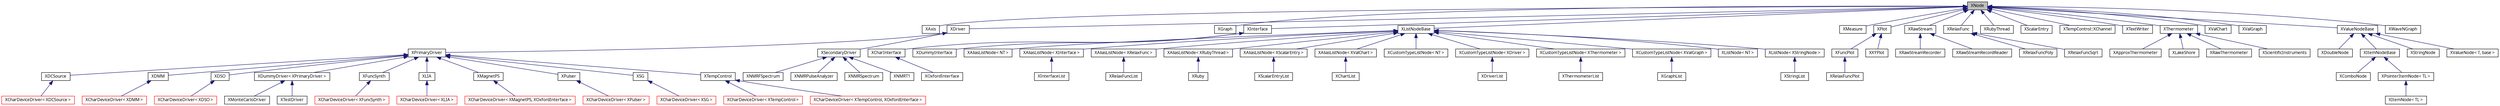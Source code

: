 digraph G
{
  edge [fontname="FreeSans.ttf",fontsize=10,labelfontname="FreeSans.ttf",labelfontsize=10];
  node [fontname="FreeSans.ttf",fontsize=10,shape=record];
  Node1 [label="XNode",height=0.2,width=0.4,color="black", fillcolor="grey75", style="filled" fontcolor="black"];
  Node1 -> Node2 [dir=back,color="midnightblue",fontsize=10,style="solid",fontname="FreeSans.ttf"];
  Node2 [label="XAxis",height=0.2,width=0.4,color="black", fillcolor="white", style="filled",URL="$class_x_axis.html"];
  Node1 -> Node3 [dir=back,color="midnightblue",fontsize=10,style="solid",fontname="FreeSans.ttf"];
  Node3 [label="XDriver",height=0.2,width=0.4,color="black", fillcolor="white", style="filled",URL="$class_x_driver.html"];
  Node3 -> Node4 [dir=back,color="midnightblue",fontsize=10,style="solid",fontname="FreeSans.ttf"];
  Node4 [label="XPrimaryDriver",height=0.2,width=0.4,color="black", fillcolor="white", style="filled",URL="$class_x_primary_driver.html"];
  Node4 -> Node5 [dir=back,color="midnightblue",fontsize=10,style="solid",fontname="FreeSans.ttf"];
  Node5 [label="XDCSource",height=0.2,width=0.4,color="black", fillcolor="white", style="filled",URL="$class_x_d_c_source.html"];
  Node5 -> Node6 [dir=back,color="midnightblue",fontsize=10,style="solid",fontname="FreeSans.ttf"];
  Node6 [label="XCharDeviceDriver\< XDCSource \>",height=0.2,width=0.4,color="red", fillcolor="white", style="filled",URL="$class_x_char_device_driver.html"];
  Node4 -> Node7 [dir=back,color="midnightblue",fontsize=10,style="solid",fontname="FreeSans.ttf"];
  Node7 [label="XDMM",height=0.2,width=0.4,color="black", fillcolor="white", style="filled",URL="$class_x_d_m_m.html"];
  Node7 -> Node8 [dir=back,color="midnightblue",fontsize=10,style="solid",fontname="FreeSans.ttf"];
  Node8 [label="XCharDeviceDriver\< XDMM \>",height=0.2,width=0.4,color="red", fillcolor="white", style="filled",URL="$class_x_char_device_driver.html"];
  Node4 -> Node9 [dir=back,color="midnightblue",fontsize=10,style="solid",fontname="FreeSans.ttf"];
  Node9 [label="XDSO",height=0.2,width=0.4,color="black", fillcolor="white", style="filled",URL="$class_x_d_s_o.html"];
  Node9 -> Node10 [dir=back,color="midnightblue",fontsize=10,style="solid",fontname="FreeSans.ttf"];
  Node10 [label="XCharDeviceDriver\< XDSO \>",height=0.2,width=0.4,color="red", fillcolor="white", style="filled",URL="$class_x_char_device_driver.html"];
  Node4 -> Node11 [dir=back,color="midnightblue",fontsize=10,style="solid",fontname="FreeSans.ttf"];
  Node11 [label="XDummyDriver\< XPrimaryDriver \>",height=0.2,width=0.4,color="black", fillcolor="white", style="filled",URL="$class_x_dummy_driver.html"];
  Node11 -> Node12 [dir=back,color="midnightblue",fontsize=10,style="solid",fontname="FreeSans.ttf"];
  Node12 [label="XMonteCarloDriver",height=0.2,width=0.4,color="black", fillcolor="white", style="filled",URL="$class_x_monte_carlo_driver.html"];
  Node11 -> Node13 [dir=back,color="midnightblue",fontsize=10,style="solid",fontname="FreeSans.ttf"];
  Node13 [label="XTestDriver",height=0.2,width=0.4,color="black", fillcolor="white", style="filled",URL="$class_x_test_driver.html"];
  Node4 -> Node14 [dir=back,color="midnightblue",fontsize=10,style="solid",fontname="FreeSans.ttf"];
  Node14 [label="XFuncSynth",height=0.2,width=0.4,color="black", fillcolor="white", style="filled",URL="$class_x_func_synth.html"];
  Node14 -> Node15 [dir=back,color="midnightblue",fontsize=10,style="solid",fontname="FreeSans.ttf"];
  Node15 [label="XCharDeviceDriver\< XFuncSynth \>",height=0.2,width=0.4,color="red", fillcolor="white", style="filled",URL="$class_x_char_device_driver.html"];
  Node4 -> Node16 [dir=back,color="midnightblue",fontsize=10,style="solid",fontname="FreeSans.ttf"];
  Node16 [label="XLIA",height=0.2,width=0.4,color="black", fillcolor="white", style="filled",URL="$class_x_l_i_a.html"];
  Node16 -> Node17 [dir=back,color="midnightblue",fontsize=10,style="solid",fontname="FreeSans.ttf"];
  Node17 [label="XCharDeviceDriver\< XLIA \>",height=0.2,width=0.4,color="red", fillcolor="white", style="filled",URL="$class_x_char_device_driver.html"];
  Node4 -> Node18 [dir=back,color="midnightblue",fontsize=10,style="solid",fontname="FreeSans.ttf"];
  Node18 [label="XMagnetPS",height=0.2,width=0.4,color="black", fillcolor="white", style="filled",URL="$class_x_magnet_p_s.html"];
  Node18 -> Node19 [dir=back,color="midnightblue",fontsize=10,style="solid",fontname="FreeSans.ttf"];
  Node19 [label="XCharDeviceDriver\< XMagnetPS, XOxfordInterface \>",height=0.2,width=0.4,color="red", fillcolor="white", style="filled",URL="$class_x_char_device_driver.html"];
  Node4 -> Node20 [dir=back,color="midnightblue",fontsize=10,style="solid",fontname="FreeSans.ttf"];
  Node20 [label="XPulser",height=0.2,width=0.4,color="black", fillcolor="white", style="filled",URL="$class_x_pulser.html"];
  Node20 -> Node21 [dir=back,color="midnightblue",fontsize=10,style="solid",fontname="FreeSans.ttf"];
  Node21 [label="XCharDeviceDriver\< XPulser \>",height=0.2,width=0.4,color="red", fillcolor="white", style="filled",URL="$class_x_char_device_driver.html"];
  Node4 -> Node22 [dir=back,color="midnightblue",fontsize=10,style="solid",fontname="FreeSans.ttf"];
  Node22 [label="XSG",height=0.2,width=0.4,color="black", fillcolor="white", style="filled",URL="$class_x_s_g.html"];
  Node22 -> Node23 [dir=back,color="midnightblue",fontsize=10,style="solid",fontname="FreeSans.ttf"];
  Node23 [label="XCharDeviceDriver\< XSG \>",height=0.2,width=0.4,color="red", fillcolor="white", style="filled",URL="$class_x_char_device_driver.html"];
  Node4 -> Node24 [dir=back,color="midnightblue",fontsize=10,style="solid",fontname="FreeSans.ttf"];
  Node24 [label="XTempControl",height=0.2,width=0.4,color="black", fillcolor="white", style="filled",URL="$class_x_temp_control.html"];
  Node24 -> Node25 [dir=back,color="midnightblue",fontsize=10,style="solid",fontname="FreeSans.ttf"];
  Node25 [label="XCharDeviceDriver\< XTempControl \>",height=0.2,width=0.4,color="red", fillcolor="white", style="filled",URL="$class_x_char_device_driver.html"];
  Node24 -> Node26 [dir=back,color="midnightblue",fontsize=10,style="solid",fontname="FreeSans.ttf"];
  Node26 [label="XCharDeviceDriver\< XTempControl, XOxfordInterface \>",height=0.2,width=0.4,color="red", fillcolor="white", style="filled",URL="$class_x_char_device_driver.html"];
  Node3 -> Node27 [dir=back,color="midnightblue",fontsize=10,style="solid",fontname="FreeSans.ttf"];
  Node27 [label="XSecondaryDriver",height=0.2,width=0.4,color="black", fillcolor="white", style="filled",URL="$class_x_secondary_driver.html"];
  Node27 -> Node28 [dir=back,color="midnightblue",fontsize=10,style="solid",fontname="FreeSans.ttf"];
  Node28 [label="XNMRFSpectrum",height=0.2,width=0.4,color="black", fillcolor="white", style="filled",URL="$class_x_n_m_r_f_spectrum.html"];
  Node27 -> Node29 [dir=back,color="midnightblue",fontsize=10,style="solid",fontname="FreeSans.ttf"];
  Node29 [label="XNMRPulseAnalyzer",height=0.2,width=0.4,color="black", fillcolor="white", style="filled",URL="$class_x_n_m_r_pulse_analyzer.html"];
  Node27 -> Node30 [dir=back,color="midnightblue",fontsize=10,style="solid",fontname="FreeSans.ttf"];
  Node30 [label="XNMRSpectrum",height=0.2,width=0.4,color="black", fillcolor="white", style="filled",URL="$class_x_n_m_r_spectrum.html"];
  Node27 -> Node31 [dir=back,color="midnightblue",fontsize=10,style="solid",fontname="FreeSans.ttf"];
  Node31 [label="XNMRT1",height=0.2,width=0.4,color="black", fillcolor="white", style="filled",URL="$class_x_n_m_r_t1.html"];
  Node1 -> Node32 [dir=back,color="midnightblue",fontsize=10,style="solid",fontname="FreeSans.ttf"];
  Node32 [label="XGraph",height=0.2,width=0.4,color="black", fillcolor="white", style="filled",URL="$class_x_graph.html"];
  Node1 -> Node33 [dir=back,color="midnightblue",fontsize=10,style="solid",fontname="FreeSans.ttf"];
  Node33 [label="XInterface",height=0.2,width=0.4,color="black", fillcolor="white", style="filled",URL="$class_x_interface.html"];
  Node33 -> Node34 [dir=back,color="midnightblue",fontsize=10,style="solid",fontname="FreeSans.ttf"];
  Node34 [label="XCharInterface",height=0.2,width=0.4,color="black", fillcolor="white", style="filled",URL="$class_x_char_interface.html"];
  Node34 -> Node35 [dir=back,color="midnightblue",fontsize=10,style="solid",fontname="FreeSans.ttf"];
  Node35 [label="XOxfordInterface",height=0.2,width=0.4,color="black", fillcolor="white", style="filled",URL="$class_x_oxford_interface.html"];
  Node33 -> Node36 [dir=back,color="midnightblue",fontsize=10,style="solid",fontname="FreeSans.ttf"];
  Node36 [label="XDummyInterface",height=0.2,width=0.4,color="black", fillcolor="white", style="filled",URL="$class_x_dummy_interface.html"];
  Node1 -> Node37 [dir=back,color="midnightblue",fontsize=10,style="solid",fontname="FreeSans.ttf"];
  Node37 [label="XListNodeBase",height=0.2,width=0.4,color="black", fillcolor="white", style="filled",URL="$class_x_list_node_base.html"];
  Node37 -> Node38 [dir=back,color="midnightblue",fontsize=10,style="solid",fontname="FreeSans.ttf"];
  Node38 [label="XAliasListNode\< NT \>",height=0.2,width=0.4,color="black", fillcolor="white", style="filled",URL="$class_x_alias_list_node.html"];
  Node37 -> Node39 [dir=back,color="midnightblue",fontsize=10,style="solid",fontname="FreeSans.ttf"];
  Node39 [label="XAliasListNode\< XInterface \>",height=0.2,width=0.4,color="black", fillcolor="white", style="filled",URL="$class_x_alias_list_node.html"];
  Node39 -> Node40 [dir=back,color="midnightblue",fontsize=10,style="solid",fontname="FreeSans.ttf"];
  Node40 [label="XInterfaceList",height=0.2,width=0.4,color="black", fillcolor="white", style="filled",URL="$class_x_interface_list.html"];
  Node37 -> Node41 [dir=back,color="midnightblue",fontsize=10,style="solid",fontname="FreeSans.ttf"];
  Node41 [label="XAliasListNode\< XRelaxFunc \>",height=0.2,width=0.4,color="black", fillcolor="white", style="filled",URL="$class_x_alias_list_node.html"];
  Node41 -> Node42 [dir=back,color="midnightblue",fontsize=10,style="solid",fontname="FreeSans.ttf"];
  Node42 [label="XRelaxFuncList",height=0.2,width=0.4,color="black", fillcolor="white", style="filled",URL="$class_x_relax_func_list.html"];
  Node37 -> Node43 [dir=back,color="midnightblue",fontsize=10,style="solid",fontname="FreeSans.ttf"];
  Node43 [label="XAliasListNode\< XRubyThread \>",height=0.2,width=0.4,color="black", fillcolor="white", style="filled",URL="$class_x_alias_list_node.html"];
  Node43 -> Node44 [dir=back,color="midnightblue",fontsize=10,style="solid",fontname="FreeSans.ttf"];
  Node44 [label="XRuby",height=0.2,width=0.4,color="black", fillcolor="white", style="filled",URL="$class_x_ruby.html"];
  Node37 -> Node45 [dir=back,color="midnightblue",fontsize=10,style="solid",fontname="FreeSans.ttf"];
  Node45 [label="XAliasListNode\< XScalarEntry \>",height=0.2,width=0.4,color="black", fillcolor="white", style="filled",URL="$class_x_alias_list_node.html"];
  Node45 -> Node46 [dir=back,color="midnightblue",fontsize=10,style="solid",fontname="FreeSans.ttf"];
  Node46 [label="XScalarEntryList",height=0.2,width=0.4,color="black", fillcolor="white", style="filled",URL="$class_x_scalar_entry_list.html"];
  Node37 -> Node47 [dir=back,color="midnightblue",fontsize=10,style="solid",fontname="FreeSans.ttf"];
  Node47 [label="XAliasListNode\< XValChart \>",height=0.2,width=0.4,color="black", fillcolor="white", style="filled",URL="$class_x_alias_list_node.html"];
  Node47 -> Node48 [dir=back,color="midnightblue",fontsize=10,style="solid",fontname="FreeSans.ttf"];
  Node48 [label="XChartList",height=0.2,width=0.4,color="black", fillcolor="white", style="filled",URL="$class_x_chart_list.html"];
  Node37 -> Node49 [dir=back,color="midnightblue",fontsize=10,style="solid",fontname="FreeSans.ttf"];
  Node49 [label="XCustomTypeListNode\< NT \>",height=0.2,width=0.4,color="black", fillcolor="white", style="filled",URL="$class_x_custom_type_list_node.html"];
  Node37 -> Node50 [dir=back,color="midnightblue",fontsize=10,style="solid",fontname="FreeSans.ttf"];
  Node50 [label="XCustomTypeListNode\< XDriver \>",height=0.2,width=0.4,color="black", fillcolor="white", style="filled",URL="$class_x_custom_type_list_node.html"];
  Node50 -> Node51 [dir=back,color="midnightblue",fontsize=10,style="solid",fontname="FreeSans.ttf"];
  Node51 [label="XDriverList",height=0.2,width=0.4,color="black", fillcolor="white", style="filled",URL="$class_x_driver_list.html"];
  Node37 -> Node52 [dir=back,color="midnightblue",fontsize=10,style="solid",fontname="FreeSans.ttf"];
  Node52 [label="XCustomTypeListNode\< XThermometer \>",height=0.2,width=0.4,color="black", fillcolor="white", style="filled",URL="$class_x_custom_type_list_node.html"];
  Node52 -> Node53 [dir=back,color="midnightblue",fontsize=10,style="solid",fontname="FreeSans.ttf"];
  Node53 [label="XThermometerList",height=0.2,width=0.4,color="black", fillcolor="white", style="filled",URL="$class_x_thermometer_list.html"];
  Node37 -> Node54 [dir=back,color="midnightblue",fontsize=10,style="solid",fontname="FreeSans.ttf"];
  Node54 [label="XCustomTypeListNode\< XValGraph \>",height=0.2,width=0.4,color="black", fillcolor="white", style="filled",URL="$class_x_custom_type_list_node.html"];
  Node54 -> Node55 [dir=back,color="midnightblue",fontsize=10,style="solid",fontname="FreeSans.ttf"];
  Node55 [label="XGraphList",height=0.2,width=0.4,color="black", fillcolor="white", style="filled",URL="$class_x_graph_list.html"];
  Node37 -> Node56 [dir=back,color="midnightblue",fontsize=10,style="solid",fontname="FreeSans.ttf"];
  Node56 [label="XListNode\< NT \>",height=0.2,width=0.4,color="black", fillcolor="white", style="filled",URL="$class_x_list_node.html"];
  Node37 -> Node57 [dir=back,color="midnightblue",fontsize=10,style="solid",fontname="FreeSans.ttf"];
  Node57 [label="XListNode\< XStringNode \>",height=0.2,width=0.4,color="black", fillcolor="white", style="filled",URL="$class_x_list_node.html"];
  Node57 -> Node58 [dir=back,color="midnightblue",fontsize=10,style="solid",fontname="FreeSans.ttf"];
  Node58 [label="XStringList",height=0.2,width=0.4,color="black", fillcolor="white", style="filled",URL="$class_x_string_list.html"];
  Node1 -> Node59 [dir=back,color="midnightblue",fontsize=10,style="solid",fontname="FreeSans.ttf"];
  Node59 [label="XMeasure",height=0.2,width=0.4,color="black", fillcolor="white", style="filled",URL="$class_x_measure.html"];
  Node1 -> Node60 [dir=back,color="midnightblue",fontsize=10,style="solid",fontname="FreeSans.ttf"];
  Node60 [label="XPlot",height=0.2,width=0.4,color="black", fillcolor="white", style="filled",URL="$class_x_plot.html"];
  Node60 -> Node61 [dir=back,color="midnightblue",fontsize=10,style="solid",fontname="FreeSans.ttf"];
  Node61 [label="XFuncPlot",height=0.2,width=0.4,color="black", fillcolor="white", style="filled",URL="$class_x_func_plot.html"];
  Node61 -> Node62 [dir=back,color="midnightblue",fontsize=10,style="solid",fontname="FreeSans.ttf"];
  Node62 [label="XRelaxFuncPlot",height=0.2,width=0.4,color="black", fillcolor="white", style="filled",URL="$class_x_relax_func_plot.html"];
  Node60 -> Node63 [dir=back,color="midnightblue",fontsize=10,style="solid",fontname="FreeSans.ttf"];
  Node63 [label="XXYPlot",height=0.2,width=0.4,color="black", fillcolor="white", style="filled",URL="$class_x_x_y_plot.html"];
  Node1 -> Node64 [dir=back,color="midnightblue",fontsize=10,style="solid",fontname="FreeSans.ttf"];
  Node64 [label="XRawStream",height=0.2,width=0.4,color="black", fillcolor="white", style="filled",URL="$class_x_raw_stream.html"];
  Node64 -> Node65 [dir=back,color="midnightblue",fontsize=10,style="solid",fontname="FreeSans.ttf"];
  Node65 [label="XRawStreamRecorder",height=0.2,width=0.4,color="black", fillcolor="white", style="filled",URL="$class_x_raw_stream_recorder.html"];
  Node64 -> Node66 [dir=back,color="midnightblue",fontsize=10,style="solid",fontname="FreeSans.ttf"];
  Node66 [label="XRawStreamRecordReader",height=0.2,width=0.4,color="black", fillcolor="white", style="filled",URL="$class_x_raw_stream_record_reader.html"];
  Node1 -> Node67 [dir=back,color="midnightblue",fontsize=10,style="solid",fontname="FreeSans.ttf"];
  Node67 [label="XRelaxFunc",height=0.2,width=0.4,color="black", fillcolor="white", style="filled",URL="$class_x_relax_func.html"];
  Node67 -> Node68 [dir=back,color="midnightblue",fontsize=10,style="solid",fontname="FreeSans.ttf"];
  Node68 [label="XRelaxFuncPoly",height=0.2,width=0.4,color="black", fillcolor="white", style="filled",URL="$class_x_relax_func_poly.html"];
  Node67 -> Node69 [dir=back,color="midnightblue",fontsize=10,style="solid",fontname="FreeSans.ttf"];
  Node69 [label="XRelaxFuncSqrt",height=0.2,width=0.4,color="black", fillcolor="white", style="filled",URL="$class_x_relax_func_sqrt.html"];
  Node1 -> Node70 [dir=back,color="midnightblue",fontsize=10,style="solid",fontname="FreeSans.ttf"];
  Node70 [label="XRubyThread",height=0.2,width=0.4,color="black", fillcolor="white", style="filled",URL="$class_x_ruby_thread.html"];
  Node1 -> Node71 [dir=back,color="midnightblue",fontsize=10,style="solid",fontname="FreeSans.ttf"];
  Node71 [label="XScalarEntry",height=0.2,width=0.4,color="black", fillcolor="white", style="filled",URL="$class_x_scalar_entry.html"];
  Node1 -> Node72 [dir=back,color="midnightblue",fontsize=10,style="solid",fontname="FreeSans.ttf"];
  Node72 [label="XTempControl::XChannel",height=0.2,width=0.4,color="black", fillcolor="white", style="filled",URL="$class_x_temp_control_1_1_x_channel.html"];
  Node1 -> Node73 [dir=back,color="midnightblue",fontsize=10,style="solid",fontname="FreeSans.ttf"];
  Node73 [label="XTextWriter",height=0.2,width=0.4,color="black", fillcolor="white", style="filled",URL="$class_x_text_writer.html"];
  Node1 -> Node74 [dir=back,color="midnightblue",fontsize=10,style="solid",fontname="FreeSans.ttf"];
  Node74 [label="XThermometer",height=0.2,width=0.4,color="black", fillcolor="white", style="filled",URL="$class_x_thermometer.html"];
  Node74 -> Node75 [dir=back,color="midnightblue",fontsize=10,style="solid",fontname="FreeSans.ttf"];
  Node75 [label="XApproxThermometer",height=0.2,width=0.4,color="black", fillcolor="white", style="filled",URL="$class_x_approx_thermometer.html"];
  Node74 -> Node76 [dir=back,color="midnightblue",fontsize=10,style="solid",fontname="FreeSans.ttf"];
  Node76 [label="XLakeShore",height=0.2,width=0.4,color="black", fillcolor="white", style="filled",URL="$class_x_lake_shore.html"];
  Node74 -> Node77 [dir=back,color="midnightblue",fontsize=10,style="solid",fontname="FreeSans.ttf"];
  Node77 [label="XRawThermometer",height=0.2,width=0.4,color="black", fillcolor="white", style="filled",URL="$class_x_raw_thermometer.html"];
  Node74 -> Node78 [dir=back,color="midnightblue",fontsize=10,style="solid",fontname="FreeSans.ttf"];
  Node78 [label="XScientificInstruments",height=0.2,width=0.4,color="black", fillcolor="white", style="filled",URL="$class_x_scientific_instruments.html"];
  Node1 -> Node79 [dir=back,color="midnightblue",fontsize=10,style="solid",fontname="FreeSans.ttf"];
  Node79 [label="XValChart",height=0.2,width=0.4,color="black", fillcolor="white", style="filled",URL="$class_x_val_chart.html"];
  Node1 -> Node80 [dir=back,color="midnightblue",fontsize=10,style="solid",fontname="FreeSans.ttf"];
  Node80 [label="XValGraph",height=0.2,width=0.4,color="black", fillcolor="white", style="filled",URL="$class_x_val_graph.html"];
  Node1 -> Node81 [dir=back,color="midnightblue",fontsize=10,style="solid",fontname="FreeSans.ttf"];
  Node81 [label="XValueNodeBase",height=0.2,width=0.4,color="black", fillcolor="white", style="filled",URL="$class_x_value_node_base.html"];
  Node81 -> Node82 [dir=back,color="midnightblue",fontsize=10,style="solid",fontname="FreeSans.ttf"];
  Node82 [label="XDoubleNode",height=0.2,width=0.4,color="black", fillcolor="white", style="filled",URL="$class_x_double_node.html"];
  Node81 -> Node83 [dir=back,color="midnightblue",fontsize=10,style="solid",fontname="FreeSans.ttf"];
  Node83 [label="XItemNodeBase",height=0.2,width=0.4,color="black", fillcolor="white", style="filled",URL="$class_x_item_node_base.html"];
  Node83 -> Node84 [dir=back,color="midnightblue",fontsize=10,style="solid",fontname="FreeSans.ttf"];
  Node84 [label="XComboNode",height=0.2,width=0.4,color="black", fillcolor="white", style="filled",URL="$class_x_combo_node.html"];
  Node83 -> Node85 [dir=back,color="midnightblue",fontsize=10,style="solid",fontname="FreeSans.ttf"];
  Node85 [label="XPointerItemNode\< TL \>",height=0.2,width=0.4,color="black", fillcolor="white", style="filled",URL="$class_x_pointer_item_node.html"];
  Node85 -> Node86 [dir=back,color="midnightblue",fontsize=10,style="solid",fontname="FreeSans.ttf"];
  Node86 [label="XItemNode\< TL \>",height=0.2,width=0.4,color="black", fillcolor="white", style="filled",URL="$class_x_item_node.html"];
  Node81 -> Node87 [dir=back,color="midnightblue",fontsize=10,style="solid",fontname="FreeSans.ttf"];
  Node87 [label="XStringNode",height=0.2,width=0.4,color="black", fillcolor="white", style="filled",URL="$class_x_string_node.html"];
  Node81 -> Node88 [dir=back,color="midnightblue",fontsize=10,style="solid",fontname="FreeSans.ttf"];
  Node88 [label="XValueNode\< T, base \>",height=0.2,width=0.4,color="black", fillcolor="white", style="filled",URL="$class_x_value_node.html"];
  Node1 -> Node89 [dir=back,color="midnightblue",fontsize=10,style="solid",fontname="FreeSans.ttf"];
  Node89 [label="XWaveNGraph",height=0.2,width=0.4,color="black", fillcolor="white", style="filled",URL="$class_x_wave_n_graph.html"];
}
